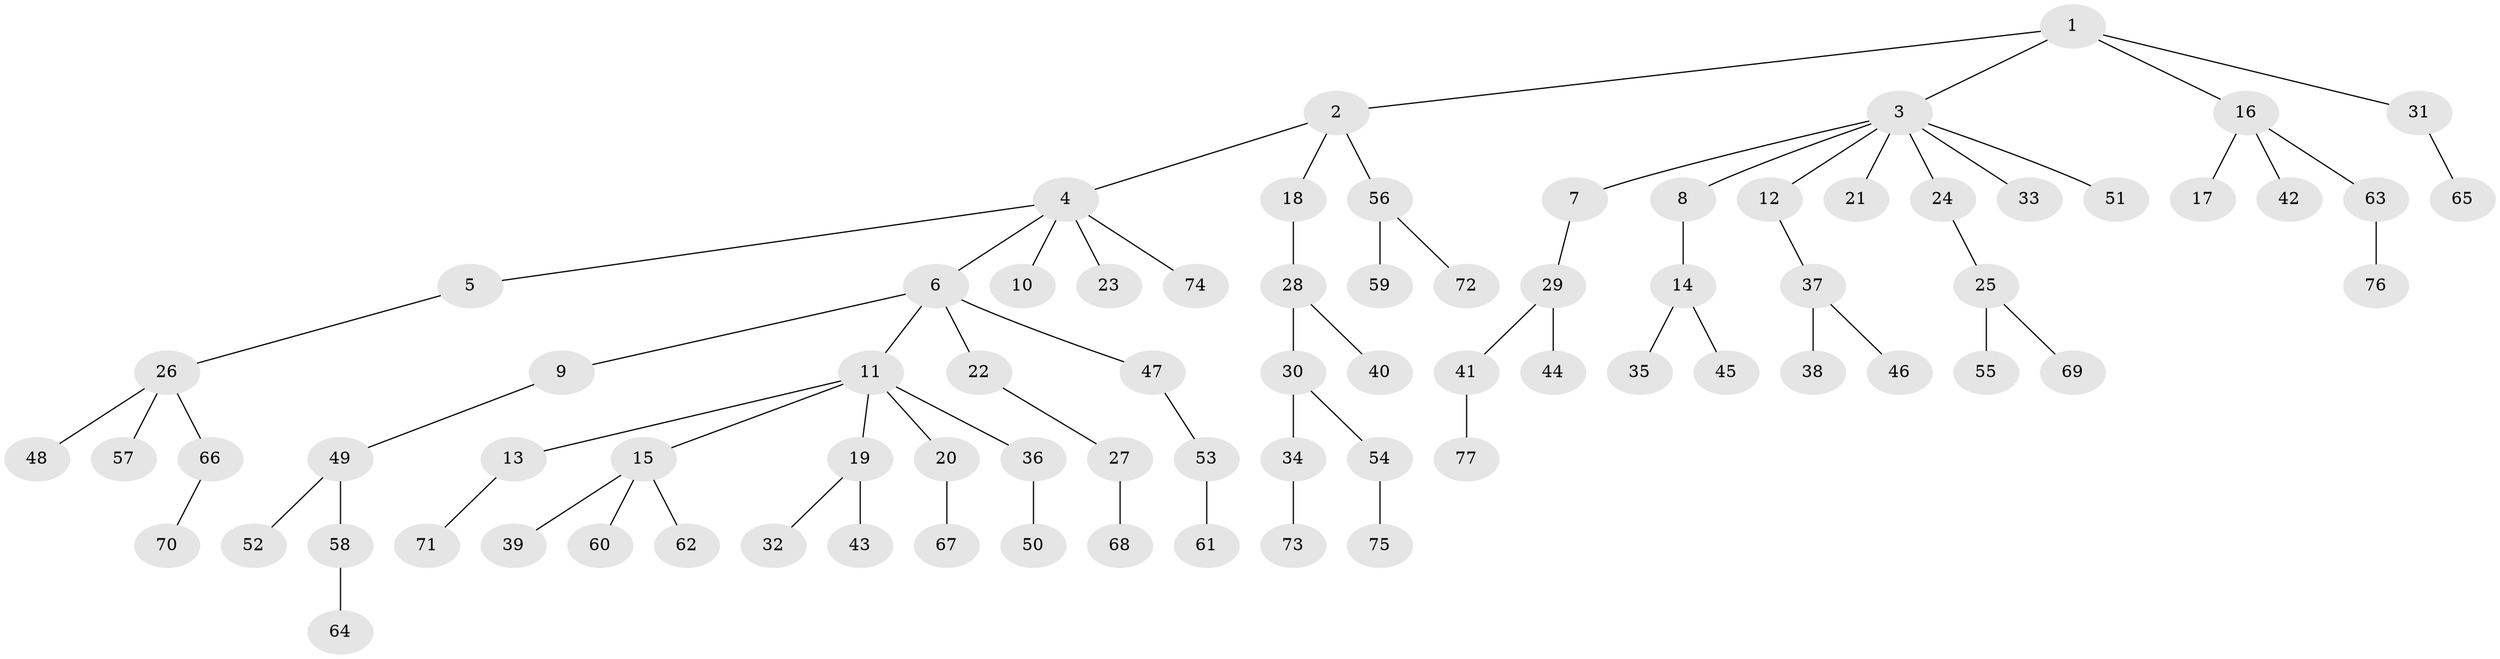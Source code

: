 // Generated by graph-tools (version 1.1) at 2025/52/03/09/25 04:52:43]
// undirected, 77 vertices, 76 edges
graph export_dot {
graph [start="1"]
  node [color=gray90,style=filled];
  1;
  2;
  3;
  4;
  5;
  6;
  7;
  8;
  9;
  10;
  11;
  12;
  13;
  14;
  15;
  16;
  17;
  18;
  19;
  20;
  21;
  22;
  23;
  24;
  25;
  26;
  27;
  28;
  29;
  30;
  31;
  32;
  33;
  34;
  35;
  36;
  37;
  38;
  39;
  40;
  41;
  42;
  43;
  44;
  45;
  46;
  47;
  48;
  49;
  50;
  51;
  52;
  53;
  54;
  55;
  56;
  57;
  58;
  59;
  60;
  61;
  62;
  63;
  64;
  65;
  66;
  67;
  68;
  69;
  70;
  71;
  72;
  73;
  74;
  75;
  76;
  77;
  1 -- 2;
  1 -- 3;
  1 -- 16;
  1 -- 31;
  2 -- 4;
  2 -- 18;
  2 -- 56;
  3 -- 7;
  3 -- 8;
  3 -- 12;
  3 -- 21;
  3 -- 24;
  3 -- 33;
  3 -- 51;
  4 -- 5;
  4 -- 6;
  4 -- 10;
  4 -- 23;
  4 -- 74;
  5 -- 26;
  6 -- 9;
  6 -- 11;
  6 -- 22;
  6 -- 47;
  7 -- 29;
  8 -- 14;
  9 -- 49;
  11 -- 13;
  11 -- 15;
  11 -- 19;
  11 -- 20;
  11 -- 36;
  12 -- 37;
  13 -- 71;
  14 -- 35;
  14 -- 45;
  15 -- 39;
  15 -- 60;
  15 -- 62;
  16 -- 17;
  16 -- 42;
  16 -- 63;
  18 -- 28;
  19 -- 32;
  19 -- 43;
  20 -- 67;
  22 -- 27;
  24 -- 25;
  25 -- 55;
  25 -- 69;
  26 -- 48;
  26 -- 57;
  26 -- 66;
  27 -- 68;
  28 -- 30;
  28 -- 40;
  29 -- 41;
  29 -- 44;
  30 -- 34;
  30 -- 54;
  31 -- 65;
  34 -- 73;
  36 -- 50;
  37 -- 38;
  37 -- 46;
  41 -- 77;
  47 -- 53;
  49 -- 52;
  49 -- 58;
  53 -- 61;
  54 -- 75;
  56 -- 59;
  56 -- 72;
  58 -- 64;
  63 -- 76;
  66 -- 70;
}
